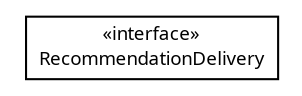 #!/usr/local/bin/dot
#
# Class diagram 
# Generated by UMLGraph version R5_6 (http://www.umlgraph.org/)
#

digraph G {
	edge [fontname="Trebuchet MS",fontsize=10,labelfontname="Trebuchet MS",labelfontsize=10];
	node [fontname="Trebuchet MS",fontsize=10,shape=plaintext];
	nodesep=0.25;
	ranksep=0.5;
	// se.cambio.cds.model.facade.delivery.interfaces.RecommendationDelivery
	c31849 [label=<<table title="se.cambio.cds.model.facade.delivery.interfaces.RecommendationDelivery" border="0" cellborder="1" cellspacing="0" cellpadding="2" port="p" href="./RecommendationDelivery.html">
		<tr><td><table border="0" cellspacing="0" cellpadding="1">
<tr><td align="center" balign="center"> &#171;interface&#187; </td></tr>
<tr><td align="center" balign="center"><font face="Trebuchet MS"> RecommendationDelivery </font></td></tr>
		</table></td></tr>
		</table>>, URL="./RecommendationDelivery.html", fontname="Trebuchet MS", fontcolor="black", fontsize=9.0];
}

